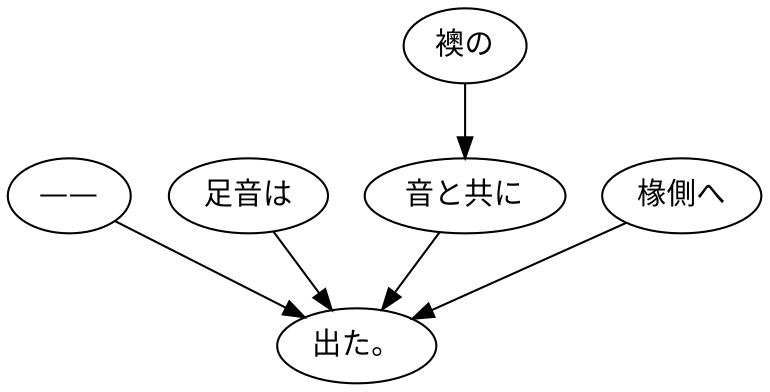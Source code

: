 digraph graph2734 {
	node0 [label="——"];
	node1 [label="足音は"];
	node2 [label="襖の"];
	node3 [label="音と共に"];
	node4 [label="椽側へ"];
	node5 [label="出た。"];
	node0 -> node5;
	node1 -> node5;
	node2 -> node3;
	node3 -> node5;
	node4 -> node5;
}
